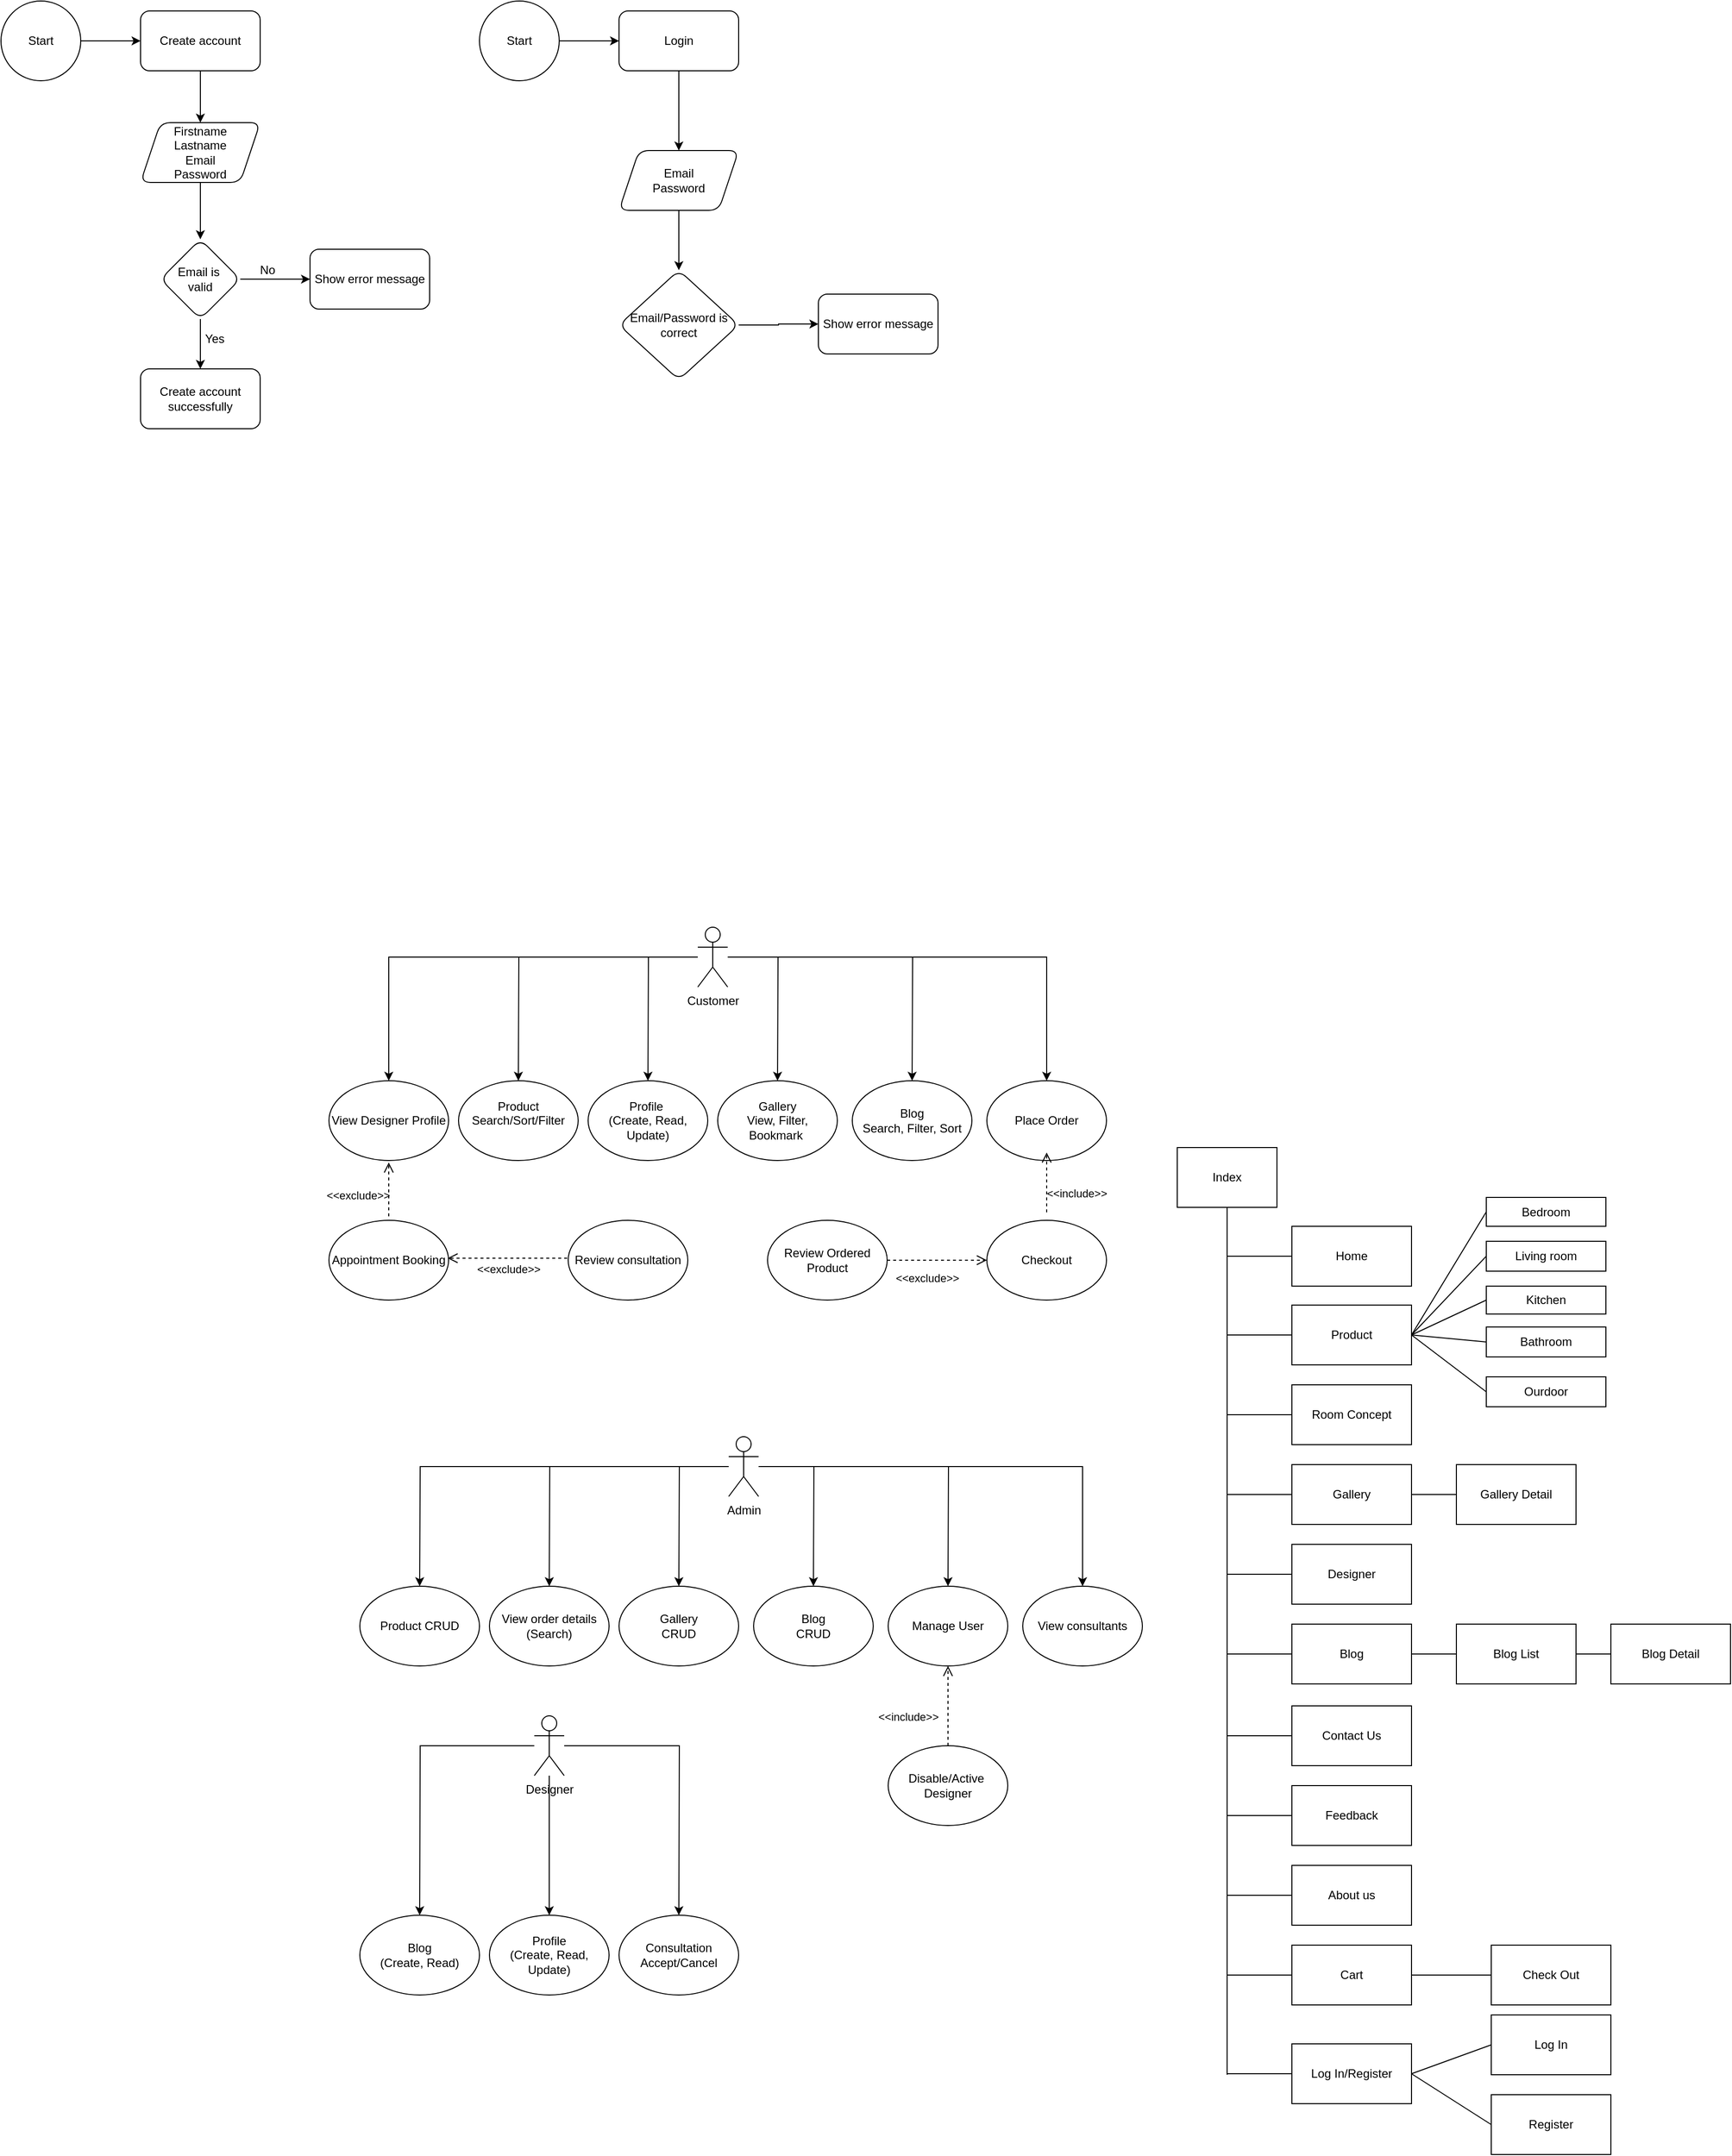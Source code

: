 <mxfile version="24.7.15">
  <diagram name="Page-1" id="iBDs6v3_dnTy8JfgTPV6">
    <mxGraphModel dx="1960" dy="1509" grid="1" gridSize="10" guides="1" tooltips="1" connect="1" arrows="1" fold="1" page="1" pageScale="1" pageWidth="850" pageHeight="1100" math="0" shadow="0">
      <root>
        <mxCell id="0" />
        <mxCell id="1" parent="0" />
        <mxCell id="S30HmlT3fCBCeUfr8exj-2" value="" style="edgeStyle=orthogonalEdgeStyle;rounded=0;orthogonalLoop=1;jettySize=auto;html=1;" parent="1" source="_qEw-VTvu6cOcD2FWl5k-2" edge="1">
          <mxGeometry relative="1" as="geometry">
            <mxPoint x="230" y="520" as="targetPoint" />
          </mxGeometry>
        </mxCell>
        <mxCell id="S30HmlT3fCBCeUfr8exj-4" value="" style="edgeStyle=orthogonalEdgeStyle;rounded=0;orthogonalLoop=1;jettySize=auto;html=1;" parent="1" source="_qEw-VTvu6cOcD2FWl5k-2" edge="1">
          <mxGeometry relative="1" as="geometry">
            <mxPoint x="-40" y="520" as="targetPoint" />
          </mxGeometry>
        </mxCell>
        <mxCell id="S30HmlT3fCBCeUfr8exj-6" value="" style="edgeStyle=orthogonalEdgeStyle;rounded=0;orthogonalLoop=1;jettySize=auto;html=1;" parent="1" source="_qEw-VTvu6cOcD2FWl5k-2" edge="1">
          <mxGeometry relative="1" as="geometry">
            <mxPoint x="95" y="520" as="targetPoint" />
          </mxGeometry>
        </mxCell>
        <mxCell id="S30HmlT3fCBCeUfr8exj-9" value="" style="edgeStyle=orthogonalEdgeStyle;rounded=0;orthogonalLoop=1;jettySize=auto;html=1;" parent="1" source="_qEw-VTvu6cOcD2FWl5k-2" target="S30HmlT3fCBCeUfr8exj-29" edge="1">
          <mxGeometry relative="1" as="geometry">
            <mxPoint x="365" y="520" as="targetPoint" />
          </mxGeometry>
        </mxCell>
        <mxCell id="S30HmlT3fCBCeUfr8exj-13" value="" style="edgeStyle=orthogonalEdgeStyle;rounded=0;orthogonalLoop=1;jettySize=auto;html=1;" parent="1" source="_qEw-VTvu6cOcD2FWl5k-2" edge="1">
          <mxGeometry relative="1" as="geometry">
            <mxPoint x="-170" y="520" as="targetPoint" />
          </mxGeometry>
        </mxCell>
        <mxCell id="S30HmlT3fCBCeUfr8exj-15" value="" style="edgeStyle=orthogonalEdgeStyle;rounded=0;orthogonalLoop=1;jettySize=auto;html=1;strokeColor=default;" parent="1" source="_qEw-VTvu6cOcD2FWl5k-2" edge="1">
          <mxGeometry relative="1" as="geometry">
            <mxPoint x="-300" y="520" as="targetPoint" />
          </mxGeometry>
        </mxCell>
        <mxCell id="_qEw-VTvu6cOcD2FWl5k-2" value="Admin" style="shape=umlActor;verticalLabelPosition=bottom;verticalAlign=top;html=1;outlineConnect=0;" parent="1" vertex="1">
          <mxGeometry x="10" y="370" width="30" height="60" as="geometry" />
        </mxCell>
        <mxCell id="S30HmlT3fCBCeUfr8exj-17" value="Product&amp;nbsp;&lt;span style=&quot;background-color: initial;&quot;&gt;CRUD&lt;/span&gt;" style="ellipse;whiteSpace=wrap;html=1;" parent="1" vertex="1">
          <mxGeometry x="-360" y="520" width="120" height="80" as="geometry" />
        </mxCell>
        <mxCell id="S30HmlT3fCBCeUfr8exj-18" value="View order details&lt;div&gt;(Search)&lt;/div&gt;" style="ellipse;whiteSpace=wrap;html=1;" parent="1" vertex="1">
          <mxGeometry x="-230" y="520" width="120" height="80" as="geometry" />
        </mxCell>
        <mxCell id="S30HmlT3fCBCeUfr8exj-19" value="&lt;div&gt;Gallery&lt;/div&gt;CRUD" style="ellipse;whiteSpace=wrap;html=1;" parent="1" vertex="1">
          <mxGeometry x="-100" y="520" width="120" height="80" as="geometry" />
        </mxCell>
        <mxCell id="S30HmlT3fCBCeUfr8exj-20" value="Blog&lt;div&gt;CRUD&lt;/div&gt;" style="ellipse;whiteSpace=wrap;html=1;" parent="1" vertex="1">
          <mxGeometry x="35" y="520" width="120" height="80" as="geometry" />
        </mxCell>
        <mxCell id="S30HmlT3fCBCeUfr8exj-21" value="Manage User" style="ellipse;whiteSpace=wrap;html=1;" parent="1" vertex="1">
          <mxGeometry x="170" y="520" width="120" height="80" as="geometry" />
        </mxCell>
        <mxCell id="S30HmlT3fCBCeUfr8exj-22" value="Disable/Active&amp;nbsp;&lt;div&gt;Designer&lt;/div&gt;" style="ellipse;whiteSpace=wrap;html=1;" parent="1" vertex="1">
          <mxGeometry x="170" y="680" width="120" height="80" as="geometry" />
        </mxCell>
        <mxCell id="S30HmlT3fCBCeUfr8exj-25" value="&amp;lt;&amp;lt;include&amp;gt;&amp;gt;" style="html=1;verticalAlign=bottom;endArrow=open;dashed=1;endSize=8;curved=0;rounded=0;entryX=0.5;entryY=1;entryDx=0;entryDy=0;exitX=0.5;exitY=0;exitDx=0;exitDy=0;" parent="1" source="S30HmlT3fCBCeUfr8exj-22" target="S30HmlT3fCBCeUfr8exj-21" edge="1">
          <mxGeometry x="-0.5" y="40" relative="1" as="geometry">
            <mxPoint x="230" y="700" as="sourcePoint" />
            <mxPoint x="160" y="650" as="targetPoint" />
            <mxPoint as="offset" />
          </mxGeometry>
        </mxCell>
        <mxCell id="S30HmlT3fCBCeUfr8exj-29" value="View consultants" style="ellipse;whiteSpace=wrap;html=1;" parent="1" vertex="1">
          <mxGeometry x="305" y="520" width="120" height="80" as="geometry" />
        </mxCell>
        <mxCell id="S30HmlT3fCBCeUfr8exj-34" value="" style="edgeStyle=orthogonalEdgeStyle;rounded=0;orthogonalLoop=1;jettySize=auto;html=1;" parent="1" source="S30HmlT3fCBCeUfr8exj-39" edge="1">
          <mxGeometry relative="1" as="geometry">
            <mxPoint x="-40" y="850" as="targetPoint" />
          </mxGeometry>
        </mxCell>
        <mxCell id="S30HmlT3fCBCeUfr8exj-37" value="" style="edgeStyle=orthogonalEdgeStyle;rounded=0;orthogonalLoop=1;jettySize=auto;html=1;" parent="1" source="S30HmlT3fCBCeUfr8exj-39" edge="1">
          <mxGeometry relative="1" as="geometry">
            <mxPoint x="-170" y="850" as="targetPoint" />
          </mxGeometry>
        </mxCell>
        <mxCell id="S30HmlT3fCBCeUfr8exj-38" value="" style="edgeStyle=orthogonalEdgeStyle;rounded=0;orthogonalLoop=1;jettySize=auto;html=1;strokeColor=default;" parent="1" source="S30HmlT3fCBCeUfr8exj-39" edge="1">
          <mxGeometry relative="1" as="geometry">
            <mxPoint x="-300" y="850" as="targetPoint" />
          </mxGeometry>
        </mxCell>
        <mxCell id="S30HmlT3fCBCeUfr8exj-39" value="Designer" style="shape=umlActor;verticalLabelPosition=bottom;verticalAlign=top;html=1;outlineConnect=0;" parent="1" vertex="1">
          <mxGeometry x="-185" y="650" width="30" height="60" as="geometry" />
        </mxCell>
        <mxCell id="S30HmlT3fCBCeUfr8exj-40" value="Profile&lt;div&gt;(Create, Read, Update)&lt;/div&gt;" style="ellipse;whiteSpace=wrap;html=1;" parent="1" vertex="1">
          <mxGeometry x="-230" y="850" width="120" height="80" as="geometry" />
        </mxCell>
        <mxCell id="S30HmlT3fCBCeUfr8exj-41" value="Consultation&lt;div&gt;&lt;/div&gt;&lt;div&gt;Accept/Cancel&lt;/div&gt;" style="ellipse;whiteSpace=wrap;html=1;" parent="1" vertex="1">
          <mxGeometry x="-100" y="850" width="120" height="80" as="geometry" />
        </mxCell>
        <mxCell id="S30HmlT3fCBCeUfr8exj-47" value="Blog&lt;div&gt;(Create, Read)&lt;/div&gt;" style="ellipse;whiteSpace=wrap;html=1;" parent="1" vertex="1">
          <mxGeometry x="-360" y="850" width="120" height="80" as="geometry" />
        </mxCell>
        <mxCell id="S30HmlT3fCBCeUfr8exj-64" value="" style="edgeStyle=orthogonalEdgeStyle;rounded=0;orthogonalLoop=1;jettySize=auto;html=1;" parent="1" source="S30HmlT3fCBCeUfr8exj-69" edge="1">
          <mxGeometry relative="1" as="geometry">
            <mxPoint x="59" y="13" as="targetPoint" />
          </mxGeometry>
        </mxCell>
        <mxCell id="S30HmlT3fCBCeUfr8exj-65" value="" style="edgeStyle=orthogonalEdgeStyle;rounded=0;orthogonalLoop=1;jettySize=auto;html=1;" parent="1" source="S30HmlT3fCBCeUfr8exj-69" edge="1">
          <mxGeometry relative="1" as="geometry">
            <mxPoint x="194" y="13" as="targetPoint" />
          </mxGeometry>
        </mxCell>
        <mxCell id="S30HmlT3fCBCeUfr8exj-67" value="" style="edgeStyle=orthogonalEdgeStyle;rounded=0;orthogonalLoop=1;jettySize=auto;html=1;" parent="1" source="S30HmlT3fCBCeUfr8exj-69" edge="1">
          <mxGeometry relative="1" as="geometry">
            <mxPoint x="-71" y="13" as="targetPoint" />
          </mxGeometry>
        </mxCell>
        <mxCell id="S30HmlT3fCBCeUfr8exj-68" value="" style="edgeStyle=orthogonalEdgeStyle;rounded=0;orthogonalLoop=1;jettySize=auto;html=1;strokeColor=default;" parent="1" source="S30HmlT3fCBCeUfr8exj-69" edge="1">
          <mxGeometry relative="1" as="geometry">
            <mxPoint x="-201" y="13" as="targetPoint" />
          </mxGeometry>
        </mxCell>
        <mxCell id="S30HmlT3fCBCeUfr8exj-82" value="" style="edgeStyle=orthogonalEdgeStyle;rounded=0;orthogonalLoop=1;jettySize=auto;html=1;entryX=0.5;entryY=0;entryDx=0;entryDy=0;" parent="1" source="S30HmlT3fCBCeUfr8exj-69" target="S30HmlT3fCBCeUfr8exj-83" edge="1">
          <mxGeometry relative="1" as="geometry">
            <mxPoint x="349" y="13" as="targetPoint" />
          </mxGeometry>
        </mxCell>
        <mxCell id="S30HmlT3fCBCeUfr8exj-89" value="" style="edgeStyle=orthogonalEdgeStyle;rounded=0;orthogonalLoop=1;jettySize=auto;html=1;entryX=0.5;entryY=0;entryDx=0;entryDy=0;" parent="1" source="S30HmlT3fCBCeUfr8exj-69" target="S30HmlT3fCBCeUfr8exj-99" edge="1">
          <mxGeometry relative="1" as="geometry">
            <mxPoint x="-331" y="-1" as="targetPoint" />
          </mxGeometry>
        </mxCell>
        <mxCell id="S30HmlT3fCBCeUfr8exj-69" value="Customer" style="shape=umlActor;verticalLabelPosition=bottom;verticalAlign=top;html=1;outlineConnect=0;" parent="1" vertex="1">
          <mxGeometry x="-21" y="-141" width="30" height="60" as="geometry" />
        </mxCell>
        <mxCell id="S30HmlT3fCBCeUfr8exj-70" value="Product&lt;div&gt;Search/Sort/Filter&lt;/div&gt;&lt;div&gt;&lt;br&gt;&lt;/div&gt;" style="ellipse;whiteSpace=wrap;html=1;" parent="1" vertex="1">
          <mxGeometry x="-261" y="13" width="120" height="80" as="geometry" />
        </mxCell>
        <mxCell id="S30HmlT3fCBCeUfr8exj-71" value="Profile&amp;nbsp;&lt;div&gt;(Create, Read, Update)&lt;/div&gt;" style="ellipse;whiteSpace=wrap;html=1;" parent="1" vertex="1">
          <mxGeometry x="-131" y="13" width="120" height="80" as="geometry" />
        </mxCell>
        <mxCell id="S30HmlT3fCBCeUfr8exj-72" value="&lt;div&gt;Gallery&lt;/div&gt;&lt;div&gt;&lt;span style=&quot;background-color: initial;&quot;&gt;View, Filter, Bookmark&amp;nbsp;&lt;/span&gt;&lt;/div&gt;" style="ellipse;whiteSpace=wrap;html=1;" parent="1" vertex="1">
          <mxGeometry x="-1" y="13" width="120" height="80" as="geometry" />
        </mxCell>
        <mxCell id="S30HmlT3fCBCeUfr8exj-73" value="Blog&lt;div&gt;Search, Filter, Sort&lt;/div&gt;" style="ellipse;whiteSpace=wrap;html=1;" parent="1" vertex="1">
          <mxGeometry x="134" y="13" width="120" height="80" as="geometry" />
        </mxCell>
        <mxCell id="S30HmlT3fCBCeUfr8exj-75" value="Review Ordered Product" style="ellipse;whiteSpace=wrap;html=1;" parent="1" vertex="1">
          <mxGeometry x="49" y="153" width="120" height="80" as="geometry" />
        </mxCell>
        <mxCell id="S30HmlT3fCBCeUfr8exj-76" value="&amp;lt;&amp;lt;exclude&amp;gt;&amp;gt;" style="html=1;verticalAlign=bottom;endArrow=open;dashed=1;endSize=8;curved=0;rounded=0;exitX=1;exitY=0.5;exitDx=0;exitDy=0;" parent="1" source="S30HmlT3fCBCeUfr8exj-75" target="S30HmlT3fCBCeUfr8exj-105" edge="1">
          <mxGeometry x="-0.18" y="-27" relative="1" as="geometry">
            <mxPoint x="329" y="168" as="sourcePoint" />
            <mxPoint x="269" y="189" as="targetPoint" />
            <mxPoint x="-1" as="offset" />
          </mxGeometry>
        </mxCell>
        <mxCell id="S30HmlT3fCBCeUfr8exj-83" value="Place Order" style="ellipse;whiteSpace=wrap;html=1;" parent="1" vertex="1">
          <mxGeometry x="269" y="13" width="120" height="80" as="geometry" />
        </mxCell>
        <mxCell id="S30HmlT3fCBCeUfr8exj-90" value="Appointment Booking" style="ellipse;whiteSpace=wrap;html=1;" parent="1" vertex="1">
          <mxGeometry x="-391" y="153" width="120" height="80" as="geometry" />
        </mxCell>
        <mxCell id="S30HmlT3fCBCeUfr8exj-94" value="Review consultation" style="ellipse;whiteSpace=wrap;html=1;" parent="1" vertex="1">
          <mxGeometry x="-151" y="153" width="120" height="80" as="geometry" />
        </mxCell>
        <mxCell id="S30HmlT3fCBCeUfr8exj-95" value="&amp;lt;&amp;lt;exclude&amp;gt;&amp;gt;" style="html=1;verticalAlign=bottom;endArrow=open;dashed=1;endSize=8;curved=0;rounded=0;exitX=0;exitY=0.5;exitDx=0;exitDy=0;entryX=1;entryY=0.5;entryDx=0;entryDy=0;" parent="1" edge="1">
          <mxGeometry x="1" y="-105" relative="1" as="geometry">
            <mxPoint x="-152" y="191" as="sourcePoint" />
            <mxPoint x="-272" y="191" as="targetPoint" />
            <mxPoint x="-90" y="51" as="offset" />
          </mxGeometry>
        </mxCell>
        <mxCell id="S30HmlT3fCBCeUfr8exj-99" value="View Designer Profile" style="ellipse;whiteSpace=wrap;html=1;" parent="1" vertex="1">
          <mxGeometry x="-391" y="13" width="120" height="80" as="geometry" />
        </mxCell>
        <mxCell id="S30HmlT3fCBCeUfr8exj-100" value="&amp;lt;&amp;lt;include&amp;gt;&amp;gt;" style="html=1;verticalAlign=bottom;endArrow=open;dashed=1;endSize=8;curved=0;rounded=0;exitX=0.5;exitY=0;exitDx=0;exitDy=0;entryX=0.5;entryY=1;entryDx=0;entryDy=0;" parent="1" edge="1">
          <mxGeometry x="-0.481" y="-690" relative="1" as="geometry">
            <mxPoint x="-331" y="149" as="sourcePoint" />
            <mxPoint x="-331" y="95" as="targetPoint" />
            <mxPoint as="offset" />
          </mxGeometry>
        </mxCell>
        <mxCell id="S30HmlT3fCBCeUfr8exj-104" value="&amp;lt;&amp;lt;exclude&amp;gt;&amp;gt;" style="html=1;verticalAlign=bottom;endArrow=open;dashed=1;endSize=8;curved=0;rounded=0;exitX=0.5;exitY=0;exitDx=0;exitDy=0;entryX=0.5;entryY=1;entryDx=0;entryDy=0;" parent="1" edge="1">
          <mxGeometry x="-1" y="544" relative="1" as="geometry">
            <mxPoint x="329" y="145" as="sourcePoint" />
            <mxPoint x="329" y="85" as="targetPoint" />
            <mxPoint x="4" y="66" as="offset" />
          </mxGeometry>
        </mxCell>
        <mxCell id="S30HmlT3fCBCeUfr8exj-105" value="Checkout" style="ellipse;whiteSpace=wrap;html=1;" parent="1" vertex="1">
          <mxGeometry x="269" y="153" width="120" height="80" as="geometry" />
        </mxCell>
        <mxCell id="S30HmlT3fCBCeUfr8exj-106" value="Home" style="rounded=0;whiteSpace=wrap;html=1;" parent="1" vertex="1">
          <mxGeometry x="575" y="159" width="120" height="60" as="geometry" />
        </mxCell>
        <mxCell id="S30HmlT3fCBCeUfr8exj-116" value="" style="endArrow=none;html=1;rounded=0;exitX=0;exitY=0.5;exitDx=0;exitDy=0;" parent="1" source="S30HmlT3fCBCeUfr8exj-106" edge="1">
          <mxGeometry width="50" height="50" relative="1" as="geometry">
            <mxPoint x="510" y="259" as="sourcePoint" />
            <mxPoint x="510" y="189" as="targetPoint" />
          </mxGeometry>
        </mxCell>
        <mxCell id="S30HmlT3fCBCeUfr8exj-119" value="Product" style="rounded=0;whiteSpace=wrap;html=1;" parent="1" vertex="1">
          <mxGeometry x="575" y="238" width="120" height="60" as="geometry" />
        </mxCell>
        <mxCell id="S30HmlT3fCBCeUfr8exj-120" value="" style="endArrow=none;html=1;rounded=0;exitX=0;exitY=0.5;exitDx=0;exitDy=0;" parent="1" source="S30HmlT3fCBCeUfr8exj-119" edge="1">
          <mxGeometry width="50" height="50" relative="1" as="geometry">
            <mxPoint x="510" y="338" as="sourcePoint" />
            <mxPoint x="510" y="268" as="targetPoint" />
          </mxGeometry>
        </mxCell>
        <mxCell id="S30HmlT3fCBCeUfr8exj-121" value="Room Concept" style="rounded=0;whiteSpace=wrap;html=1;" parent="1" vertex="1">
          <mxGeometry x="575" y="318" width="120" height="60" as="geometry" />
        </mxCell>
        <mxCell id="S30HmlT3fCBCeUfr8exj-122" value="" style="endArrow=none;html=1;rounded=0;exitX=0;exitY=0.5;exitDx=0;exitDy=0;" parent="1" source="S30HmlT3fCBCeUfr8exj-121" edge="1">
          <mxGeometry width="50" height="50" relative="1" as="geometry">
            <mxPoint x="510" y="418" as="sourcePoint" />
            <mxPoint x="510" y="348" as="targetPoint" />
          </mxGeometry>
        </mxCell>
        <mxCell id="S30HmlT3fCBCeUfr8exj-123" value="Gallery" style="rounded=0;whiteSpace=wrap;html=1;" parent="1" vertex="1">
          <mxGeometry x="575" y="398" width="120" height="60" as="geometry" />
        </mxCell>
        <mxCell id="S30HmlT3fCBCeUfr8exj-124" value="" style="endArrow=none;html=1;rounded=0;exitX=0;exitY=0.5;exitDx=0;exitDy=0;" parent="1" source="S30HmlT3fCBCeUfr8exj-123" edge="1">
          <mxGeometry width="50" height="50" relative="1" as="geometry">
            <mxPoint x="510" y="498" as="sourcePoint" />
            <mxPoint x="510" y="428" as="targetPoint" />
          </mxGeometry>
        </mxCell>
        <mxCell id="S30HmlT3fCBCeUfr8exj-125" value="Designer" style="rounded=0;whiteSpace=wrap;html=1;" parent="1" vertex="1">
          <mxGeometry x="575" y="478" width="120" height="60" as="geometry" />
        </mxCell>
        <mxCell id="S30HmlT3fCBCeUfr8exj-126" value="" style="endArrow=none;html=1;rounded=0;exitX=0;exitY=0.5;exitDx=0;exitDy=0;" parent="1" source="S30HmlT3fCBCeUfr8exj-125" edge="1">
          <mxGeometry width="50" height="50" relative="1" as="geometry">
            <mxPoint x="510" y="578" as="sourcePoint" />
            <mxPoint x="510" y="508" as="targetPoint" />
          </mxGeometry>
        </mxCell>
        <mxCell id="S30HmlT3fCBCeUfr8exj-127" value="Blog" style="rounded=0;whiteSpace=wrap;html=1;" parent="1" vertex="1">
          <mxGeometry x="575" y="558" width="120" height="60" as="geometry" />
        </mxCell>
        <mxCell id="S30HmlT3fCBCeUfr8exj-128" value="" style="endArrow=none;html=1;rounded=0;exitX=0;exitY=0.5;exitDx=0;exitDy=0;" parent="1" source="S30HmlT3fCBCeUfr8exj-127" edge="1">
          <mxGeometry width="50" height="50" relative="1" as="geometry">
            <mxPoint x="510" y="658" as="sourcePoint" />
            <mxPoint x="510" y="588" as="targetPoint" />
          </mxGeometry>
        </mxCell>
        <mxCell id="S30HmlT3fCBCeUfr8exj-129" value="" style="endArrow=none;html=1;rounded=0;" parent="1" edge="1">
          <mxGeometry width="50" height="50" relative="1" as="geometry">
            <mxPoint x="510" y="1010" as="sourcePoint" />
            <mxPoint x="510" y="110" as="targetPoint" />
          </mxGeometry>
        </mxCell>
        <mxCell id="S30HmlT3fCBCeUfr8exj-130" value="Index" style="rounded=0;whiteSpace=wrap;html=1;" parent="1" vertex="1">
          <mxGeometry x="460" y="80" width="100" height="60" as="geometry" />
        </mxCell>
        <mxCell id="S30HmlT3fCBCeUfr8exj-131" value="Contact Us" style="rounded=0;whiteSpace=wrap;html=1;" parent="1" vertex="1">
          <mxGeometry x="575" y="640" width="120" height="60" as="geometry" />
        </mxCell>
        <mxCell id="S30HmlT3fCBCeUfr8exj-132" value="" style="endArrow=none;html=1;rounded=0;exitX=0;exitY=0.5;exitDx=0;exitDy=0;" parent="1" source="S30HmlT3fCBCeUfr8exj-131" edge="1">
          <mxGeometry width="50" height="50" relative="1" as="geometry">
            <mxPoint x="510" y="740" as="sourcePoint" />
            <mxPoint x="510" y="670" as="targetPoint" />
          </mxGeometry>
        </mxCell>
        <mxCell id="S30HmlT3fCBCeUfr8exj-133" value="Feedback" style="rounded=0;whiteSpace=wrap;html=1;" parent="1" vertex="1">
          <mxGeometry x="575" y="720" width="120" height="60" as="geometry" />
        </mxCell>
        <mxCell id="S30HmlT3fCBCeUfr8exj-134" value="" style="endArrow=none;html=1;rounded=0;exitX=0;exitY=0.5;exitDx=0;exitDy=0;" parent="1" source="S30HmlT3fCBCeUfr8exj-133" edge="1">
          <mxGeometry width="50" height="50" relative="1" as="geometry">
            <mxPoint x="510" y="820" as="sourcePoint" />
            <mxPoint x="510" y="750" as="targetPoint" />
          </mxGeometry>
        </mxCell>
        <mxCell id="S30HmlT3fCBCeUfr8exj-135" value="About us" style="rounded=0;whiteSpace=wrap;html=1;" parent="1" vertex="1">
          <mxGeometry x="575" y="800" width="120" height="60" as="geometry" />
        </mxCell>
        <mxCell id="S30HmlT3fCBCeUfr8exj-136" value="" style="endArrow=none;html=1;rounded=0;exitX=0;exitY=0.5;exitDx=0;exitDy=0;" parent="1" source="S30HmlT3fCBCeUfr8exj-135" edge="1">
          <mxGeometry width="50" height="50" relative="1" as="geometry">
            <mxPoint x="510" y="900" as="sourcePoint" />
            <mxPoint x="510" y="830" as="targetPoint" />
          </mxGeometry>
        </mxCell>
        <mxCell id="S30HmlT3fCBCeUfr8exj-137" value="Cart" style="rounded=0;whiteSpace=wrap;html=1;" parent="1" vertex="1">
          <mxGeometry x="575" y="880" width="120" height="60" as="geometry" />
        </mxCell>
        <mxCell id="S30HmlT3fCBCeUfr8exj-138" value="" style="endArrow=none;html=1;rounded=0;exitX=0;exitY=0.5;exitDx=0;exitDy=0;" parent="1" source="S30HmlT3fCBCeUfr8exj-137" edge="1">
          <mxGeometry width="50" height="50" relative="1" as="geometry">
            <mxPoint x="510" y="980" as="sourcePoint" />
            <mxPoint x="510" y="910" as="targetPoint" />
          </mxGeometry>
        </mxCell>
        <mxCell id="S30HmlT3fCBCeUfr8exj-139" value="Log In/Register" style="rounded=0;whiteSpace=wrap;html=1;" parent="1" vertex="1">
          <mxGeometry x="575" y="979" width="120" height="60" as="geometry" />
        </mxCell>
        <mxCell id="S30HmlT3fCBCeUfr8exj-140" value="" style="endArrow=none;html=1;rounded=0;exitX=0;exitY=0.5;exitDx=0;exitDy=0;" parent="1" source="S30HmlT3fCBCeUfr8exj-139" edge="1">
          <mxGeometry width="50" height="50" relative="1" as="geometry">
            <mxPoint x="510" y="1053" as="sourcePoint" />
            <mxPoint x="510" y="1009" as="targetPoint" />
          </mxGeometry>
        </mxCell>
        <mxCell id="S30HmlT3fCBCeUfr8exj-141" value="Log In" style="whiteSpace=wrap;html=1;rounded=0;" parent="1" vertex="1">
          <mxGeometry x="775" y="950" width="120" height="60" as="geometry" />
        </mxCell>
        <mxCell id="S30HmlT3fCBCeUfr8exj-143" value="" style="endArrow=none;html=1;rounded=0;exitX=1;exitY=0.5;exitDx=0;exitDy=0;entryX=0;entryY=0.5;entryDx=0;entryDy=0;" parent="1" source="S30HmlT3fCBCeUfr8exj-139" target="S30HmlT3fCBCeUfr8exj-141" edge="1">
          <mxGeometry width="50" height="50" relative="1" as="geometry">
            <mxPoint x="420" y="890" as="sourcePoint" />
            <mxPoint x="470" y="840" as="targetPoint" />
          </mxGeometry>
        </mxCell>
        <mxCell id="S30HmlT3fCBCeUfr8exj-144" value="Register" style="whiteSpace=wrap;html=1;rounded=0;" parent="1" vertex="1">
          <mxGeometry x="775" y="1030" width="120" height="60" as="geometry" />
        </mxCell>
        <mxCell id="S30HmlT3fCBCeUfr8exj-145" value="" style="endArrow=none;html=1;rounded=0;exitX=1;exitY=0.5;exitDx=0;exitDy=0;entryX=0;entryY=0.5;entryDx=0;entryDy=0;" parent="1" source="S30HmlT3fCBCeUfr8exj-139" target="S30HmlT3fCBCeUfr8exj-144" edge="1">
          <mxGeometry width="50" height="50" relative="1" as="geometry">
            <mxPoint x="695" y="1089" as="sourcePoint" />
            <mxPoint x="470" y="920" as="targetPoint" />
          </mxGeometry>
        </mxCell>
        <mxCell id="S30HmlT3fCBCeUfr8exj-146" value="Gallery Detail" style="whiteSpace=wrap;html=1;rounded=0;" parent="1" vertex="1">
          <mxGeometry x="740" y="398" width="120" height="60" as="geometry" />
        </mxCell>
        <mxCell id="S30HmlT3fCBCeUfr8exj-148" value="" style="endArrow=none;html=1;rounded=0;entryX=1;entryY=0.5;entryDx=0;entryDy=0;exitX=0;exitY=0.5;exitDx=0;exitDy=0;" parent="1" source="S30HmlT3fCBCeUfr8exj-146" target="S30HmlT3fCBCeUfr8exj-123" edge="1">
          <mxGeometry width="50" height="50" relative="1" as="geometry">
            <mxPoint x="420" y="520" as="sourcePoint" />
            <mxPoint x="470" y="470" as="targetPoint" />
          </mxGeometry>
        </mxCell>
        <mxCell id="S30HmlT3fCBCeUfr8exj-149" value="Blog List" style="whiteSpace=wrap;html=1;rounded=0;" parent="1" vertex="1">
          <mxGeometry x="740" y="558" width="120" height="60" as="geometry" />
        </mxCell>
        <mxCell id="S30HmlT3fCBCeUfr8exj-150" value="" style="endArrow=none;html=1;rounded=0;entryX=1;entryY=0.5;entryDx=0;entryDy=0;exitX=0;exitY=0.5;exitDx=0;exitDy=0;" parent="1" source="S30HmlT3fCBCeUfr8exj-149" target="S30HmlT3fCBCeUfr8exj-127" edge="1">
          <mxGeometry width="50" height="50" relative="1" as="geometry">
            <mxPoint x="415" y="680" as="sourcePoint" />
            <mxPoint x="690" y="588" as="targetPoint" />
          </mxGeometry>
        </mxCell>
        <mxCell id="S30HmlT3fCBCeUfr8exj-154" value="Blog Detail" style="whiteSpace=wrap;html=1;rounded=0;" parent="1" vertex="1">
          <mxGeometry x="895" y="558" width="120" height="60" as="geometry" />
        </mxCell>
        <mxCell id="S30HmlT3fCBCeUfr8exj-155" value="" style="endArrow=none;html=1;rounded=0;entryX=1;entryY=0.5;entryDx=0;entryDy=0;exitX=0;exitY=0.5;exitDx=0;exitDy=0;" parent="1" source="S30HmlT3fCBCeUfr8exj-154" target="S30HmlT3fCBCeUfr8exj-149" edge="1">
          <mxGeometry width="50" height="50" relative="1" as="geometry">
            <mxPoint x="615" y="680" as="sourcePoint" />
            <mxPoint x="895" y="588" as="targetPoint" />
          </mxGeometry>
        </mxCell>
        <mxCell id="S30HmlT3fCBCeUfr8exj-156" value="Check Out" style="whiteSpace=wrap;html=1;rounded=0;" parent="1" vertex="1">
          <mxGeometry x="775" y="880" width="120" height="60" as="geometry" />
        </mxCell>
        <mxCell id="S30HmlT3fCBCeUfr8exj-157" value="" style="endArrow=none;html=1;rounded=0;entryX=1;entryY=0.5;entryDx=0;entryDy=0;exitX=0;exitY=0.5;exitDx=0;exitDy=0;" parent="1" source="S30HmlT3fCBCeUfr8exj-156" edge="1">
          <mxGeometry width="50" height="50" relative="1" as="geometry">
            <mxPoint x="415" y="1002" as="sourcePoint" />
            <mxPoint x="695" y="910" as="targetPoint" />
          </mxGeometry>
        </mxCell>
        <mxCell id="S30HmlT3fCBCeUfr8exj-158" value="Bedroom" style="whiteSpace=wrap;html=1;rounded=0;" parent="1" vertex="1">
          <mxGeometry x="770" y="130" width="120" height="29" as="geometry" />
        </mxCell>
        <mxCell id="S30HmlT3fCBCeUfr8exj-159" value="" style="endArrow=none;html=1;rounded=0;entryX=1;entryY=0.5;entryDx=0;entryDy=0;exitX=0;exitY=0.5;exitDx=0;exitDy=0;" parent="1" source="S30HmlT3fCBCeUfr8exj-158" edge="1">
          <mxGeometry width="50" height="50" relative="1" as="geometry">
            <mxPoint x="415" y="360" as="sourcePoint" />
            <mxPoint x="695" y="268" as="targetPoint" />
          </mxGeometry>
        </mxCell>
        <mxCell id="S30HmlT3fCBCeUfr8exj-160" value="Living room" style="whiteSpace=wrap;html=1;rounded=0;" parent="1" vertex="1">
          <mxGeometry x="770" y="174" width="120" height="30" as="geometry" />
        </mxCell>
        <mxCell id="S30HmlT3fCBCeUfr8exj-161" value="" style="endArrow=none;html=1;rounded=0;entryX=1;entryY=0.5;entryDx=0;entryDy=0;exitX=0;exitY=0.5;exitDx=0;exitDy=0;" parent="1" source="S30HmlT3fCBCeUfr8exj-160" edge="1">
          <mxGeometry width="50" height="50" relative="1" as="geometry">
            <mxPoint x="415" y="360" as="sourcePoint" />
            <mxPoint x="695" y="268" as="targetPoint" />
          </mxGeometry>
        </mxCell>
        <mxCell id="S30HmlT3fCBCeUfr8exj-162" value="Kitchen" style="whiteSpace=wrap;html=1;rounded=0;" parent="1" vertex="1">
          <mxGeometry x="770" y="219" width="120" height="28" as="geometry" />
        </mxCell>
        <mxCell id="S30HmlT3fCBCeUfr8exj-163" value="" style="endArrow=none;html=1;rounded=0;exitX=0;exitY=0.5;exitDx=0;exitDy=0;entryX=1;entryY=0.5;entryDx=0;entryDy=0;" parent="1" source="S30HmlT3fCBCeUfr8exj-162" target="S30HmlT3fCBCeUfr8exj-119" edge="1">
          <mxGeometry width="50" height="50" relative="1" as="geometry">
            <mxPoint x="410" y="360" as="sourcePoint" />
            <mxPoint x="700" y="268" as="targetPoint" />
          </mxGeometry>
        </mxCell>
        <mxCell id="S30HmlT3fCBCeUfr8exj-166" value="" style="endArrow=none;html=1;rounded=0;exitX=0;exitY=0.5;exitDx=0;exitDy=0;entryX=1;entryY=0.5;entryDx=0;entryDy=0;" parent="1" source="S30HmlT3fCBCeUfr8exj-165" target="S30HmlT3fCBCeUfr8exj-119" edge="1">
          <mxGeometry width="50" height="50" relative="1" as="geometry">
            <mxPoint x="410" y="360" as="sourcePoint" />
            <mxPoint x="700" y="268" as="targetPoint" />
          </mxGeometry>
        </mxCell>
        <mxCell id="S30HmlT3fCBCeUfr8exj-167" value="Ourdoor" style="whiteSpace=wrap;html=1;rounded=0;" parent="1" vertex="1">
          <mxGeometry x="770" y="310" width="120" height="30" as="geometry" />
        </mxCell>
        <mxCell id="S30HmlT3fCBCeUfr8exj-168" value="" style="endArrow=none;html=1;rounded=0;exitX=0;exitY=0.5;exitDx=0;exitDy=0;entryX=1;entryY=0.5;entryDx=0;entryDy=0;" parent="1" source="S30HmlT3fCBCeUfr8exj-165" edge="1">
          <mxGeometry width="50" height="50" relative="1" as="geometry">
            <mxPoint x="572.5" y="352" as="sourcePoint" />
            <mxPoint x="857.5" y="260" as="targetPoint" />
          </mxGeometry>
        </mxCell>
        <mxCell id="S30HmlT3fCBCeUfr8exj-169" value="" style="endArrow=none;html=1;rounded=0;exitX=0;exitY=0.5;exitDx=0;exitDy=0;entryX=1;entryY=0.5;entryDx=0;entryDy=0;" parent="1" source="S30HmlT3fCBCeUfr8exj-167" target="S30HmlT3fCBCeUfr8exj-119" edge="1">
          <mxGeometry width="50" height="50" relative="1" as="geometry">
            <mxPoint x="933" y="347" as="sourcePoint" />
            <mxPoint x="857.5" y="260" as="targetPoint" />
          </mxGeometry>
        </mxCell>
        <mxCell id="S30HmlT3fCBCeUfr8exj-165" value="Bathroom" style="whiteSpace=wrap;html=1;rounded=0;" parent="1" vertex="1">
          <mxGeometry x="770" y="260" width="120" height="30" as="geometry" />
        </mxCell>
        <mxCell id="i3HwclaHCyX3nu9L8ep4-3" value="" style="edgeStyle=orthogonalEdgeStyle;rounded=0;orthogonalLoop=1;jettySize=auto;html=1;" edge="1" parent="1" source="i3HwclaHCyX3nu9L8ep4-1" target="i3HwclaHCyX3nu9L8ep4-2">
          <mxGeometry relative="1" as="geometry" />
        </mxCell>
        <mxCell id="i3HwclaHCyX3nu9L8ep4-1" value="Start" style="ellipse;whiteSpace=wrap;html=1;aspect=fixed;" vertex="1" parent="1">
          <mxGeometry x="-720" y="-1070" width="80" height="80" as="geometry" />
        </mxCell>
        <mxCell id="i3HwclaHCyX3nu9L8ep4-5" value="" style="edgeStyle=orthogonalEdgeStyle;rounded=0;orthogonalLoop=1;jettySize=auto;html=1;" edge="1" parent="1" source="i3HwclaHCyX3nu9L8ep4-2" target="i3HwclaHCyX3nu9L8ep4-4">
          <mxGeometry relative="1" as="geometry" />
        </mxCell>
        <mxCell id="i3HwclaHCyX3nu9L8ep4-2" value="Create account" style="rounded=1;whiteSpace=wrap;html=1;" vertex="1" parent="1">
          <mxGeometry x="-580" y="-1060" width="120" height="60" as="geometry" />
        </mxCell>
        <mxCell id="i3HwclaHCyX3nu9L8ep4-7" value="" style="edgeStyle=orthogonalEdgeStyle;rounded=0;orthogonalLoop=1;jettySize=auto;html=1;" edge="1" parent="1" source="i3HwclaHCyX3nu9L8ep4-4" target="i3HwclaHCyX3nu9L8ep4-6">
          <mxGeometry relative="1" as="geometry" />
        </mxCell>
        <mxCell id="i3HwclaHCyX3nu9L8ep4-4" value="Firstname&lt;div&gt;Lastname&lt;/div&gt;&lt;div&gt;Email&lt;/div&gt;&lt;div&gt;Password&lt;/div&gt;" style="shape=parallelogram;perimeter=parallelogramPerimeter;whiteSpace=wrap;html=1;fixedSize=1;rounded=1;" vertex="1" parent="1">
          <mxGeometry x="-580" y="-948" width="120" height="60" as="geometry" />
        </mxCell>
        <mxCell id="i3HwclaHCyX3nu9L8ep4-9" value="" style="edgeStyle=orthogonalEdgeStyle;rounded=0;orthogonalLoop=1;jettySize=auto;html=1;" edge="1" parent="1" source="i3HwclaHCyX3nu9L8ep4-6" target="i3HwclaHCyX3nu9L8ep4-8">
          <mxGeometry relative="1" as="geometry" />
        </mxCell>
        <mxCell id="i3HwclaHCyX3nu9L8ep4-14" value="" style="edgeStyle=orthogonalEdgeStyle;rounded=0;orthogonalLoop=1;jettySize=auto;html=1;" edge="1" parent="1" source="i3HwclaHCyX3nu9L8ep4-6" target="i3HwclaHCyX3nu9L8ep4-13">
          <mxGeometry relative="1" as="geometry" />
        </mxCell>
        <mxCell id="i3HwclaHCyX3nu9L8ep4-6" value="Email is&amp;nbsp;&lt;div&gt;valid&lt;/div&gt;" style="rhombus;whiteSpace=wrap;html=1;rounded=1;" vertex="1" parent="1">
          <mxGeometry x="-560" y="-831" width="80" height="80" as="geometry" />
        </mxCell>
        <mxCell id="i3HwclaHCyX3nu9L8ep4-8" value="Show error message" style="rounded=1;whiteSpace=wrap;html=1;" vertex="1" parent="1">
          <mxGeometry x="-410" y="-821" width="120" height="60" as="geometry" />
        </mxCell>
        <mxCell id="i3HwclaHCyX3nu9L8ep4-10" value="No" style="text;html=1;align=center;verticalAlign=middle;resizable=0;points=[];autosize=1;strokeColor=none;fillColor=none;" vertex="1" parent="1">
          <mxGeometry x="-473" y="-815" width="40" height="30" as="geometry" />
        </mxCell>
        <mxCell id="i3HwclaHCyX3nu9L8ep4-13" value="Create account successfully" style="whiteSpace=wrap;html=1;rounded=1;" vertex="1" parent="1">
          <mxGeometry x="-580" y="-701" width="120" height="60" as="geometry" />
        </mxCell>
        <mxCell id="i3HwclaHCyX3nu9L8ep4-15" value="Yes" style="text;html=1;align=center;verticalAlign=middle;resizable=0;points=[];autosize=1;strokeColor=none;fillColor=none;" vertex="1" parent="1">
          <mxGeometry x="-526" y="-746" width="40" height="30" as="geometry" />
        </mxCell>
        <mxCell id="i3HwclaHCyX3nu9L8ep4-19" value="" style="edgeStyle=orthogonalEdgeStyle;rounded=0;orthogonalLoop=1;jettySize=auto;html=1;" edge="1" parent="1" source="i3HwclaHCyX3nu9L8ep4-17" target="i3HwclaHCyX3nu9L8ep4-18">
          <mxGeometry relative="1" as="geometry" />
        </mxCell>
        <mxCell id="i3HwclaHCyX3nu9L8ep4-17" value="Start" style="ellipse;whiteSpace=wrap;html=1;aspect=fixed;" vertex="1" parent="1">
          <mxGeometry x="-240" y="-1070" width="80" height="80" as="geometry" />
        </mxCell>
        <mxCell id="i3HwclaHCyX3nu9L8ep4-21" value="" style="edgeStyle=orthogonalEdgeStyle;rounded=0;orthogonalLoop=1;jettySize=auto;html=1;" edge="1" parent="1" source="i3HwclaHCyX3nu9L8ep4-18" target="i3HwclaHCyX3nu9L8ep4-20">
          <mxGeometry relative="1" as="geometry" />
        </mxCell>
        <mxCell id="i3HwclaHCyX3nu9L8ep4-18" value="Login" style="rounded=1;whiteSpace=wrap;html=1;" vertex="1" parent="1">
          <mxGeometry x="-100" y="-1060" width="120" height="60" as="geometry" />
        </mxCell>
        <mxCell id="i3HwclaHCyX3nu9L8ep4-23" value="" style="edgeStyle=orthogonalEdgeStyle;rounded=0;orthogonalLoop=1;jettySize=auto;html=1;" edge="1" parent="1" source="i3HwclaHCyX3nu9L8ep4-20" target="i3HwclaHCyX3nu9L8ep4-22">
          <mxGeometry relative="1" as="geometry" />
        </mxCell>
        <mxCell id="i3HwclaHCyX3nu9L8ep4-20" value="Email&lt;div&gt;Password&lt;/div&gt;" style="shape=parallelogram;perimeter=parallelogramPerimeter;whiteSpace=wrap;html=1;fixedSize=1;rounded=1;" vertex="1" parent="1">
          <mxGeometry x="-100" y="-920" width="120" height="60" as="geometry" />
        </mxCell>
        <mxCell id="i3HwclaHCyX3nu9L8ep4-25" value="" style="edgeStyle=orthogonalEdgeStyle;rounded=0;orthogonalLoop=1;jettySize=auto;html=1;" edge="1" parent="1" source="i3HwclaHCyX3nu9L8ep4-22" target="i3HwclaHCyX3nu9L8ep4-24">
          <mxGeometry relative="1" as="geometry" />
        </mxCell>
        <mxCell id="i3HwclaHCyX3nu9L8ep4-22" value="Email/Password is correct" style="rhombus;whiteSpace=wrap;html=1;rounded=1;" vertex="1" parent="1">
          <mxGeometry x="-100" y="-800" width="120" height="110" as="geometry" />
        </mxCell>
        <mxCell id="i3HwclaHCyX3nu9L8ep4-24" value="&lt;div&gt;Show error message&lt;br&gt;&lt;/div&gt;" style="whiteSpace=wrap;html=1;rounded=1;" vertex="1" parent="1">
          <mxGeometry x="100" y="-776" width="120" height="60" as="geometry" />
        </mxCell>
      </root>
    </mxGraphModel>
  </diagram>
</mxfile>
